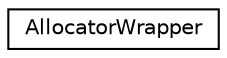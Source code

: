 digraph "Graphical Class Hierarchy"
{
 // LATEX_PDF_SIZE
  edge [fontname="Helvetica",fontsize="10",labelfontname="Helvetica",labelfontsize="10"];
  node [fontname="Helvetica",fontsize="10",shape=record];
  rankdir="LR";
  Node0 [label="AllocatorWrapper",height=0.2,width=0.4,color="black", fillcolor="white", style="filled",URL="$classarm__compute_1_1_allocator_wrapper.xhtml",tooltip="Default malloc allocator implementation."];
}
